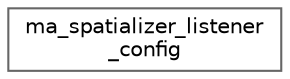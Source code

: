 digraph "Graphical Class Hierarchy"
{
 // LATEX_PDF_SIZE
  bgcolor="transparent";
  edge [fontname=Helvetica,fontsize=10,labelfontname=Helvetica,labelfontsize=10];
  node [fontname=Helvetica,fontsize=10,shape=box,height=0.2,width=0.4];
  rankdir="LR";
  Node0 [id="Node000000",label="ma_spatializer_listener\l_config",height=0.2,width=0.4,color="grey40", fillcolor="white", style="filled",URL="$structma__spatializer__listener__config.html",tooltip=" "];
}
